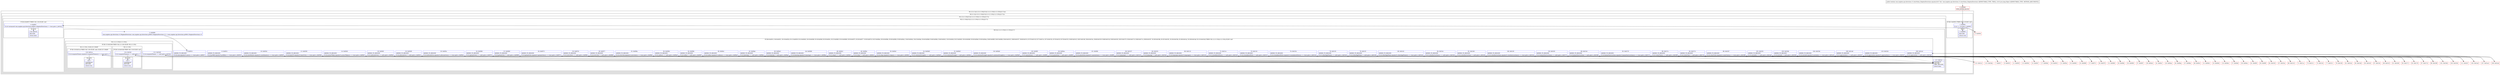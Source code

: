digraph "CFG forcom.mapbox.api.directions.v5.AutoValue_MapboxDirections.equals(Ljava\/lang\/Object;)Z" {
subgraph cluster_Region_1339244767 {
label = "R(1:(2:(1:2)|(1:(2:(1:118)|(3:5|(1:(1:(1:119))(1:(1:120)))|117)))))";
node [shape=record,color=blue];
subgraph cluster_Region_1302788158 {
label = "R(2:(1:2)|(1:(2:(1:118)|(3:5|(1:(1:(1:119))(1:(1:120)))|117))))";
node [shape=record,color=blue];
subgraph cluster_IfRegion_839404009 {
label = "IF [B:1:0x0001] THEN: R(1:2) ELSE: null";
node [shape=record,color=blue];
Node_1 [shape=record,label="{1\:\ 0x0001|if (r5 == r4) goto L_0x0003\l}"];
subgraph cluster_Region_2042024939 {
label = "R(1:2)";
node [shape=record,color=blue];
Node_2 [shape=record,label="{2\:\ 0x0003|RETURN\l|return true\l}"];
}
}
subgraph cluster_Region_741777850 {
label = "R(1:(2:(1:118)|(3:5|(1:(1:(1:119))(1:(1:120)))|117)))";
node [shape=record,color=blue];
subgraph cluster_Region_1454103306 {
label = "R(2:(1:118)|(3:5|(1:(1:(1:119))(1:(1:120)))|117))";
node [shape=record,color=blue];
subgraph cluster_IfRegion_639407927 {
label = "IF [B:4:0x0007] THEN: R(1:118) ELSE: null";
node [shape=record,color=blue];
Node_4 [shape=record,label="{4\:\ 0x0007|if ((r5 instanceof com.mapbox.api.directions.p008v5.MapboxDirections) != true) goto L_0x01d1\l}"];
subgraph cluster_Region_1769611668 {
label = "R(1:118)";
node [shape=record,color=blue];
Node_118 [shape=record,label="{118\:\ 0x01d1|RETURN\l|return false\l}"];
}
}
subgraph cluster_Region_1044150737 {
label = "R(3:5|(1:(1:(1:119))(1:(1:120)))|117)";
node [shape=record,color=blue];
Node_5 [shape=record,label="{5\:\ 0x0009|com.mapbox.api.directions.v5.MapboxDirections com.mapbox.api.directions.p008v5.MapboxDirections r5 = (com.mapbox.api.directions.p008v5.MapboxDirections) r5\l}"];
subgraph cluster_IfRegion_271263057 {
label = "IF [B:6:0x0015, B:8:0x0021, B:10:0x002d, B:12:0x0039, B:14:0x0045, B:16:0x0049, B:18:0x004f, B:20:0x005c, B:22:0x0060, B:24:0x0066, B:26:0x0073, B:28:0x0077, B:30:0x007d, B:32:0x008a, B:34:0x008e, B:36:0x0094, B:38:0x00a1, B:40:0x00a5, B:42:0x00ab, B:44:0x00b8, B:46:0x00bc, B:48:0x00c2, B:50:0x00cf, B:52:0x00d3, B:54:0x00d9, B:56:0x00e6, B:58:0x00ea, B:60:0x00f0, B:62:0x00fd, B:64:0x0101, B:66:0x0107, B:68:0x0114, B:70:0x0118, B:72:0x011e, B:74:0x012b, B:76:0x012f, B:78:0x0135, B:80:0x0142, B:82:0x0146, B:84:0x014c, B:86:0x0159, B:88:0x015d, B:90:0x0163, B:92:0x0170, B:94:0x0174, B:96:0x017a, B:98:0x0187, B:100:0x018b, B:102:0x0191, B:104:0x019e, B:106:0x01a2, B:108:0x01a8, B:110:0x01b5] THEN: R(1:(1:(1:119))(1:(1:120))) ELSE: null";
node [shape=record,color=blue];
Node_6 [shape=record,label="{6\:\ 0x0015|ADDED_TO_REGION\l|if (r4.user.equals(r5.user()) == true) goto L_0x0017\l}"];
Node_8 [shape=record,label="{8\:\ 0x0021|ADDED_TO_REGION\l|if (r4.profile.equals(r5.profile()) == true) goto L_0x0023\l}"];
Node_10 [shape=record,label="{10\:\ 0x002d|ADDED_TO_REGION\l|if (r4.coordinates.equals(r5.coordinates()) == true) goto L_0x002f\l}"];
Node_12 [shape=record,label="{12\:\ 0x0039|ADDED_TO_REGION\l|if (r4.baseUrl.equals(r5.baseUrl()) == true) goto L_0x003b\l}"];
Node_14 [shape=record,label="{14\:\ 0x0045|ADDED_TO_REGION\l|if (r4.accessToken.equals(r5.accessToken()) == true) goto L_0x0047\l}"];
Node_16 [shape=record,label="{16\:\ 0x0049|ADDED_TO_REGION\l|if (r4.alternatives != null) goto L_0x0052\l}"];
Node_18 [shape=record,label="{18\:\ 0x004f|ADDED_TO_REGION\l|if (r5.alternatives() == null) goto L_0x005e\l}"];
Node_20 [shape=record,label="{20\:\ 0x005c|ADDED_TO_REGION\l|if (r4.alternatives.equals(r5.alternatives()) == true) goto L_0x005e\l}"];
Node_22 [shape=record,label="{22\:\ 0x0060|ADDED_TO_REGION\l|if (r4.geometries != null) goto L_0x0069\l}"];
Node_24 [shape=record,label="{24\:\ 0x0066|ADDED_TO_REGION\l|if (r5.geometries() == null) goto L_0x0075\l}"];
Node_26 [shape=record,label="{26\:\ 0x0073|ADDED_TO_REGION\l|if (r4.geometries.equals(r5.geometries()) == true) goto L_0x0075\l}"];
Node_28 [shape=record,label="{28\:\ 0x0077|ADDED_TO_REGION\l|if (r4.overview != null) goto L_0x0080\l}"];
Node_30 [shape=record,label="{30\:\ 0x007d|ADDED_TO_REGION\l|if (r5.overview() == null) goto L_0x008c\l}"];
Node_32 [shape=record,label="{32\:\ 0x008a|ADDED_TO_REGION\l|if (r4.overview.equals(r5.overview()) == true) goto L_0x008c\l}"];
Node_34 [shape=record,label="{34\:\ 0x008e|ADDED_TO_REGION\l|if (r4.radius != null) goto L_0x0097\l}"];
Node_36 [shape=record,label="{36\:\ 0x0094|ADDED_TO_REGION\l|if (r5.radius() == null) goto L_0x00a3\l}"];
Node_38 [shape=record,label="{38\:\ 0x00a1|ADDED_TO_REGION\l|if (r4.radius.equals(r5.radius()) == true) goto L_0x00a3\l}"];
Node_40 [shape=record,label="{40\:\ 0x00a5|ADDED_TO_REGION\l|if (r4.bearing != null) goto L_0x00ae\l}"];
Node_42 [shape=record,label="{42\:\ 0x00ab|ADDED_TO_REGION\l|if (r5.bearing() == null) goto L_0x00ba\l}"];
Node_44 [shape=record,label="{44\:\ 0x00b8|ADDED_TO_REGION\l|if (r4.bearing.equals(r5.bearing()) == true) goto L_0x00ba\l}"];
Node_46 [shape=record,label="{46\:\ 0x00bc|ADDED_TO_REGION\l|if (r4.steps != null) goto L_0x00c5\l}"];
Node_48 [shape=record,label="{48\:\ 0x00c2|ADDED_TO_REGION\l|if (r5.steps() == null) goto L_0x00d1\l}"];
Node_50 [shape=record,label="{50\:\ 0x00cf|ADDED_TO_REGION\l|if (r4.steps.equals(r5.steps()) == true) goto L_0x00d1\l}"];
Node_52 [shape=record,label="{52\:\ 0x00d3|ADDED_TO_REGION\l|if (r4.continueStraight != null) goto L_0x00dc\l}"];
Node_54 [shape=record,label="{54\:\ 0x00d9|ADDED_TO_REGION\l|if (r5.continueStraight() == null) goto L_0x00e8\l}"];
Node_56 [shape=record,label="{56\:\ 0x00e6|ADDED_TO_REGION\l|if (r4.continueStraight.equals(r5.continueStraight()) == true) goto L_0x00e8\l}"];
Node_58 [shape=record,label="{58\:\ 0x00ea|ADDED_TO_REGION\l|if (r4.annotation != null) goto L_0x00f3\l}"];
Node_60 [shape=record,label="{60\:\ 0x00f0|ADDED_TO_REGION\l|if (r5.annotation() == null) goto L_0x00ff\l}"];
Node_62 [shape=record,label="{62\:\ 0x00fd|ADDED_TO_REGION\l|if (r4.annotation.equals(r5.annotation()) == true) goto L_0x00ff\l}"];
Node_64 [shape=record,label="{64\:\ 0x0101|ADDED_TO_REGION\l|if (r4.language != null) goto L_0x010a\l}"];
Node_66 [shape=record,label="{66\:\ 0x0107|ADDED_TO_REGION\l|if (r5.language() == null) goto L_0x0116\l}"];
Node_68 [shape=record,label="{68\:\ 0x0114|ADDED_TO_REGION\l|if (r4.language.equals(r5.language()) == true) goto L_0x0116\l}"];
Node_70 [shape=record,label="{70\:\ 0x0118|ADDED_TO_REGION\l|if (r4.roundaboutExits != null) goto L_0x0121\l}"];
Node_72 [shape=record,label="{72\:\ 0x011e|ADDED_TO_REGION\l|if (r5.roundaboutExits() == null) goto L_0x012d\l}"];
Node_74 [shape=record,label="{74\:\ 0x012b|ADDED_TO_REGION\l|if (r4.roundaboutExits.equals(r5.roundaboutExits()) == true) goto L_0x012d\l}"];
Node_76 [shape=record,label="{76\:\ 0x012f|ADDED_TO_REGION\l|if (r4.clientAppName != null) goto L_0x0138\l}"];
Node_78 [shape=record,label="{78\:\ 0x0135|ADDED_TO_REGION\l|if (r5.clientAppName() == null) goto L_0x0144\l}"];
Node_80 [shape=record,label="{80\:\ 0x0142|ADDED_TO_REGION\l|if (r4.clientAppName.equals(r5.clientAppName()) == true) goto L_0x0144\l}"];
Node_82 [shape=record,label="{82\:\ 0x0146|ADDED_TO_REGION\l|if (r4.voiceInstructions != null) goto L_0x014f\l}"];
Node_84 [shape=record,label="{84\:\ 0x014c|ADDED_TO_REGION\l|if (r5.voiceInstructions() == null) goto L_0x015b\l}"];
Node_86 [shape=record,label="{86\:\ 0x0159|ADDED_TO_REGION\l|if (r4.voiceInstructions.equals(r5.voiceInstructions()) == true) goto L_0x015b\l}"];
Node_88 [shape=record,label="{88\:\ 0x015d|ADDED_TO_REGION\l|if (r4.bannerInstructions != null) goto L_0x0166\l}"];
Node_90 [shape=record,label="{90\:\ 0x0163|ADDED_TO_REGION\l|if (r5.bannerInstructions() == null) goto L_0x0172\l}"];
Node_92 [shape=record,label="{92\:\ 0x0170|ADDED_TO_REGION\l|if (r4.bannerInstructions.equals(r5.bannerInstructions()) == true) goto L_0x0172\l}"];
Node_94 [shape=record,label="{94\:\ 0x0174|ADDED_TO_REGION\l|if (r4.voiceUnits != null) goto L_0x017d\l}"];
Node_96 [shape=record,label="{96\:\ 0x017a|ADDED_TO_REGION\l|if (r5.voiceUnits() == null) goto L_0x0189\l}"];
Node_98 [shape=record,label="{98\:\ 0x0187|ADDED_TO_REGION\l|if (r4.voiceUnits.equals(r5.voiceUnits()) == true) goto L_0x0189\l}"];
Node_100 [shape=record,label="{100\:\ 0x018b|ADDED_TO_REGION\l|if (r4.exclude != null) goto L_0x0194\l}"];
Node_102 [shape=record,label="{102\:\ 0x0191|ADDED_TO_REGION\l|if (r5.exclude() == null) goto L_0x01a0\l}"];
Node_104 [shape=record,label="{104\:\ 0x019e|ADDED_TO_REGION\l|if (r4.exclude.equals(r5.exclude()) == true) goto L_0x01a0\l}"];
Node_106 [shape=record,label="{106\:\ 0x01a2|ADDED_TO_REGION\l|if (r4.approaches != null) goto L_0x01ab\l}"];
Node_108 [shape=record,label="{108\:\ 0x01a8|ADDED_TO_REGION\l|if (r5.approaches() == null) goto L_0x01b7\l}"];
Node_110 [shape=record,label="{110\:\ 0x01b5|ADDED_TO_REGION\l|if (r4.approaches.equals(r5.approaches()) == true) goto L_0x01b7\l}"];
subgraph cluster_Region_1884845680 {
label = "R(1:(1:(1:119))(1:(1:120)))";
node [shape=record,color=blue];
subgraph cluster_IfRegion_2015596794 {
label = "IF [B:112:0x01b9] THEN: R(1:(1:119)) ELSE: R(1:(1:120))";
node [shape=record,color=blue];
Node_112 [shape=record,label="{112\:\ 0x01b9|if (r4.waypointNames == null) goto L_0x01bb\l}"];
subgraph cluster_Region_985925094 {
label = "R(1:(1:119))";
node [shape=record,color=blue];
subgraph cluster_IfRegion_1586016188 {
label = "IF [B:114:0x01bf] THEN: R(1:119) ELSE: null";
node [shape=record,color=blue];
Node_114 [shape=record,label="{114\:\ 0x01bf|if (r5.waypointNames() == null) goto L_?\l}"];
subgraph cluster_Region_42657195 {
label = "R(1:119)";
node [shape=record,color=blue];
Node_119 [shape=record,label="{119\:\ ?|SYNTHETIC\lRETURN\l|return true\l}"];
}
}
}
subgraph cluster_Region_827517052 {
label = "R(1:(1:120)) | ELSE_IF_CHAIN\l";
node [shape=record,color=blue];
subgraph cluster_IfRegion_1508139746 {
label = "IF [B:116:0x01cc] THEN: R(1:120) ELSE: null | ELSE_IF_CHAIN\l";
node [shape=record,color=blue];
Node_116 [shape=record,label="{116\:\ 0x01cc|if (r4.waypointNames.equals(r5.waypointNames()) == true) goto L_?\l}"];
subgraph cluster_Region_1427249900 {
label = "R(1:120)";
node [shape=record,color=blue];
Node_120 [shape=record,label="{120\:\ ?|SYNTHETIC\lRETURN\l|return true\l}"];
}
}
}
}
}
}
Node_117 [shape=record,label="{117\:\ 0x01cf|SYNTHETIC\lRETURN\lORIG_RETURN\l|return false\l}"];
}
}
}
}
}
Node_0 [shape=record,color=red,label="{0\:\ 0x0000|MTH_ENTER_BLOCK\l}"];
Node_3 [shape=record,color=red,label="{3\:\ 0x0004}"];
Node_7 [shape=record,color=red,label="{7\:\ 0x0017}"];
Node_9 [shape=record,color=red,label="{9\:\ 0x0023}"];
Node_11 [shape=record,color=red,label="{11\:\ 0x002f}"];
Node_13 [shape=record,color=red,label="{13\:\ 0x003b}"];
Node_15 [shape=record,color=red,label="{15\:\ 0x0047}"];
Node_17 [shape=record,color=red,label="{17\:\ 0x004b}"];
Node_19 [shape=record,color=red,label="{19\:\ 0x0052}"];
Node_21 [shape=record,color=red,label="{21\:\ 0x005e}"];
Node_23 [shape=record,color=red,label="{23\:\ 0x0062}"];
Node_25 [shape=record,color=red,label="{25\:\ 0x0069}"];
Node_27 [shape=record,color=red,label="{27\:\ 0x0075}"];
Node_29 [shape=record,color=red,label="{29\:\ 0x0079}"];
Node_31 [shape=record,color=red,label="{31\:\ 0x0080}"];
Node_33 [shape=record,color=red,label="{33\:\ 0x008c}"];
Node_35 [shape=record,color=red,label="{35\:\ 0x0090}"];
Node_37 [shape=record,color=red,label="{37\:\ 0x0097}"];
Node_39 [shape=record,color=red,label="{39\:\ 0x00a3}"];
Node_41 [shape=record,color=red,label="{41\:\ 0x00a7}"];
Node_43 [shape=record,color=red,label="{43\:\ 0x00ae}"];
Node_45 [shape=record,color=red,label="{45\:\ 0x00ba}"];
Node_47 [shape=record,color=red,label="{47\:\ 0x00be}"];
Node_49 [shape=record,color=red,label="{49\:\ 0x00c5}"];
Node_51 [shape=record,color=red,label="{51\:\ 0x00d1}"];
Node_53 [shape=record,color=red,label="{53\:\ 0x00d5}"];
Node_55 [shape=record,color=red,label="{55\:\ 0x00dc}"];
Node_57 [shape=record,color=red,label="{57\:\ 0x00e8}"];
Node_59 [shape=record,color=red,label="{59\:\ 0x00ec}"];
Node_61 [shape=record,color=red,label="{61\:\ 0x00f3}"];
Node_63 [shape=record,color=red,label="{63\:\ 0x00ff}"];
Node_65 [shape=record,color=red,label="{65\:\ 0x0103}"];
Node_67 [shape=record,color=red,label="{67\:\ 0x010a}"];
Node_69 [shape=record,color=red,label="{69\:\ 0x0116}"];
Node_71 [shape=record,color=red,label="{71\:\ 0x011a}"];
Node_73 [shape=record,color=red,label="{73\:\ 0x0121}"];
Node_75 [shape=record,color=red,label="{75\:\ 0x012d}"];
Node_77 [shape=record,color=red,label="{77\:\ 0x0131}"];
Node_79 [shape=record,color=red,label="{79\:\ 0x0138}"];
Node_81 [shape=record,color=red,label="{81\:\ 0x0144}"];
Node_83 [shape=record,color=red,label="{83\:\ 0x0148}"];
Node_85 [shape=record,color=red,label="{85\:\ 0x014f}"];
Node_87 [shape=record,color=red,label="{87\:\ 0x015b}"];
Node_89 [shape=record,color=red,label="{89\:\ 0x015f}"];
Node_91 [shape=record,color=red,label="{91\:\ 0x0166}"];
Node_93 [shape=record,color=red,label="{93\:\ 0x0172}"];
Node_95 [shape=record,color=red,label="{95\:\ 0x0176}"];
Node_97 [shape=record,color=red,label="{97\:\ 0x017d}"];
Node_99 [shape=record,color=red,label="{99\:\ 0x0189}"];
Node_101 [shape=record,color=red,label="{101\:\ 0x018d}"];
Node_103 [shape=record,color=red,label="{103\:\ 0x0194}"];
Node_105 [shape=record,color=red,label="{105\:\ 0x01a0}"];
Node_107 [shape=record,color=red,label="{107\:\ 0x01a4}"];
Node_109 [shape=record,color=red,label="{109\:\ 0x01ab}"];
Node_111 [shape=record,color=red,label="{111\:\ 0x01b7}"];
Node_113 [shape=record,color=red,label="{113\:\ 0x01bb}"];
Node_115 [shape=record,color=red,label="{115\:\ 0x01c2}"];
MethodNode[shape=record,label="{public boolean com.mapbox.api.directions.v5.AutoValue_MapboxDirections.equals((r4v0 'this' com.mapbox.api.directions.v5.AutoValue_MapboxDirections A[IMMUTABLE_TYPE, THIS]), (r5v0 java.lang.Object A[IMMUTABLE_TYPE, METHOD_ARGUMENT])) }"];
MethodNode -> Node_0;
Node_1 -> Node_2;
Node_1 -> Node_3[style=dashed];
Node_4 -> Node_5[style=dashed];
Node_4 -> Node_118;
Node_5 -> Node_6;
Node_6 -> Node_7;
Node_6 -> Node_117[style=dashed];
Node_8 -> Node_9;
Node_8 -> Node_117[style=dashed];
Node_10 -> Node_11;
Node_10 -> Node_117[style=dashed];
Node_12 -> Node_13;
Node_12 -> Node_117[style=dashed];
Node_14 -> Node_15;
Node_14 -> Node_117[style=dashed];
Node_16 -> Node_17[style=dashed];
Node_16 -> Node_19;
Node_18 -> Node_117[style=dashed];
Node_18 -> Node_21;
Node_20 -> Node_21;
Node_20 -> Node_117[style=dashed];
Node_22 -> Node_23[style=dashed];
Node_22 -> Node_25;
Node_24 -> Node_117[style=dashed];
Node_24 -> Node_27;
Node_26 -> Node_27;
Node_26 -> Node_117[style=dashed];
Node_28 -> Node_29[style=dashed];
Node_28 -> Node_31;
Node_30 -> Node_117[style=dashed];
Node_30 -> Node_33;
Node_32 -> Node_33;
Node_32 -> Node_117[style=dashed];
Node_34 -> Node_35[style=dashed];
Node_34 -> Node_37;
Node_36 -> Node_117[style=dashed];
Node_36 -> Node_39;
Node_38 -> Node_39;
Node_38 -> Node_117[style=dashed];
Node_40 -> Node_41[style=dashed];
Node_40 -> Node_43;
Node_42 -> Node_117[style=dashed];
Node_42 -> Node_45;
Node_44 -> Node_45;
Node_44 -> Node_117[style=dashed];
Node_46 -> Node_47[style=dashed];
Node_46 -> Node_49;
Node_48 -> Node_117[style=dashed];
Node_48 -> Node_51;
Node_50 -> Node_51;
Node_50 -> Node_117[style=dashed];
Node_52 -> Node_53[style=dashed];
Node_52 -> Node_55;
Node_54 -> Node_117[style=dashed];
Node_54 -> Node_57;
Node_56 -> Node_57;
Node_56 -> Node_117[style=dashed];
Node_58 -> Node_59[style=dashed];
Node_58 -> Node_61;
Node_60 -> Node_117[style=dashed];
Node_60 -> Node_63;
Node_62 -> Node_63;
Node_62 -> Node_117[style=dashed];
Node_64 -> Node_65[style=dashed];
Node_64 -> Node_67;
Node_66 -> Node_117[style=dashed];
Node_66 -> Node_69;
Node_68 -> Node_69;
Node_68 -> Node_117[style=dashed];
Node_70 -> Node_71[style=dashed];
Node_70 -> Node_73;
Node_72 -> Node_117[style=dashed];
Node_72 -> Node_75;
Node_74 -> Node_75;
Node_74 -> Node_117[style=dashed];
Node_76 -> Node_77[style=dashed];
Node_76 -> Node_79;
Node_78 -> Node_117[style=dashed];
Node_78 -> Node_81;
Node_80 -> Node_81;
Node_80 -> Node_117[style=dashed];
Node_82 -> Node_83[style=dashed];
Node_82 -> Node_85;
Node_84 -> Node_117[style=dashed];
Node_84 -> Node_87;
Node_86 -> Node_87;
Node_86 -> Node_117[style=dashed];
Node_88 -> Node_89[style=dashed];
Node_88 -> Node_91;
Node_90 -> Node_117[style=dashed];
Node_90 -> Node_93;
Node_92 -> Node_93;
Node_92 -> Node_117[style=dashed];
Node_94 -> Node_95[style=dashed];
Node_94 -> Node_97;
Node_96 -> Node_117[style=dashed];
Node_96 -> Node_99;
Node_98 -> Node_99;
Node_98 -> Node_117[style=dashed];
Node_100 -> Node_101[style=dashed];
Node_100 -> Node_103;
Node_102 -> Node_117[style=dashed];
Node_102 -> Node_105;
Node_104 -> Node_105;
Node_104 -> Node_117[style=dashed];
Node_106 -> Node_107[style=dashed];
Node_106 -> Node_109;
Node_108 -> Node_117[style=dashed];
Node_108 -> Node_111;
Node_110 -> Node_111;
Node_110 -> Node_117[style=dashed];
Node_112 -> Node_113;
Node_112 -> Node_115[style=dashed];
Node_114 -> Node_117[style=dashed];
Node_114 -> Node_119;
Node_116 -> Node_117[style=dashed];
Node_116 -> Node_120;
Node_0 -> Node_1;
Node_3 -> Node_4;
Node_7 -> Node_8;
Node_9 -> Node_10;
Node_11 -> Node_12;
Node_13 -> Node_14;
Node_15 -> Node_16;
Node_17 -> Node_18;
Node_19 -> Node_20;
Node_21 -> Node_22;
Node_23 -> Node_24;
Node_25 -> Node_26;
Node_27 -> Node_28;
Node_29 -> Node_30;
Node_31 -> Node_32;
Node_33 -> Node_34;
Node_35 -> Node_36;
Node_37 -> Node_38;
Node_39 -> Node_40;
Node_41 -> Node_42;
Node_43 -> Node_44;
Node_45 -> Node_46;
Node_47 -> Node_48;
Node_49 -> Node_50;
Node_51 -> Node_52;
Node_53 -> Node_54;
Node_55 -> Node_56;
Node_57 -> Node_58;
Node_59 -> Node_60;
Node_61 -> Node_62;
Node_63 -> Node_64;
Node_65 -> Node_66;
Node_67 -> Node_68;
Node_69 -> Node_70;
Node_71 -> Node_72;
Node_73 -> Node_74;
Node_75 -> Node_76;
Node_77 -> Node_78;
Node_79 -> Node_80;
Node_81 -> Node_82;
Node_83 -> Node_84;
Node_85 -> Node_86;
Node_87 -> Node_88;
Node_89 -> Node_90;
Node_91 -> Node_92;
Node_93 -> Node_94;
Node_95 -> Node_96;
Node_97 -> Node_98;
Node_99 -> Node_100;
Node_101 -> Node_102;
Node_103 -> Node_104;
Node_105 -> Node_106;
Node_107 -> Node_108;
Node_109 -> Node_110;
Node_111 -> Node_112;
Node_113 -> Node_114;
Node_115 -> Node_116;
}


